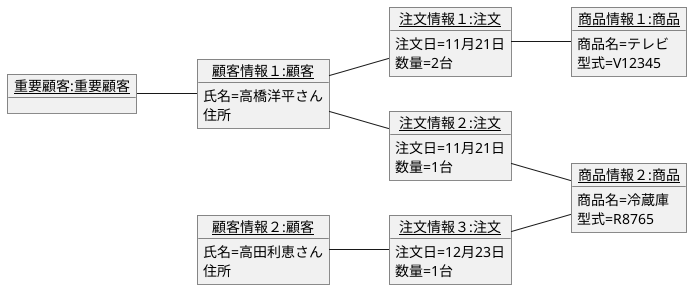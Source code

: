 @startuml
left to right direction
object "<u>重要顧客:重要顧客</u>" as d1{
    
}
object "<u>顧客情報１:顧客</u>" as p1{
氏名=高橋洋平さん
住所
}
object "<u>顧客情報２:顧客</u>" as p2{
氏名=高田利恵さん
住所
}
object "<u>商品情報１:商品</u>" as pro1{
商品名=テレビ
型式=V12345
}
object "<u>商品情報２:商品</u>" as pro2{
商品名=冷蔵庫
型式=R8765
}
object "<u>注文情報１:注文</u>" as o1{
注文日=11月21日
数量=2台
}
object "<u>注文情報２:注文</u>" as o2{
注文日=11月21日
数量=1台
}
object "<u>注文情報３:注文</u>" as o3{
注文日=12月23日
数量=1台
}
d1 -- p1
p1 -- o1
p1 -- o2
p2 -- o3
o1 -- pro1
o2 -- pro2
o3 -- pro2
@enduml